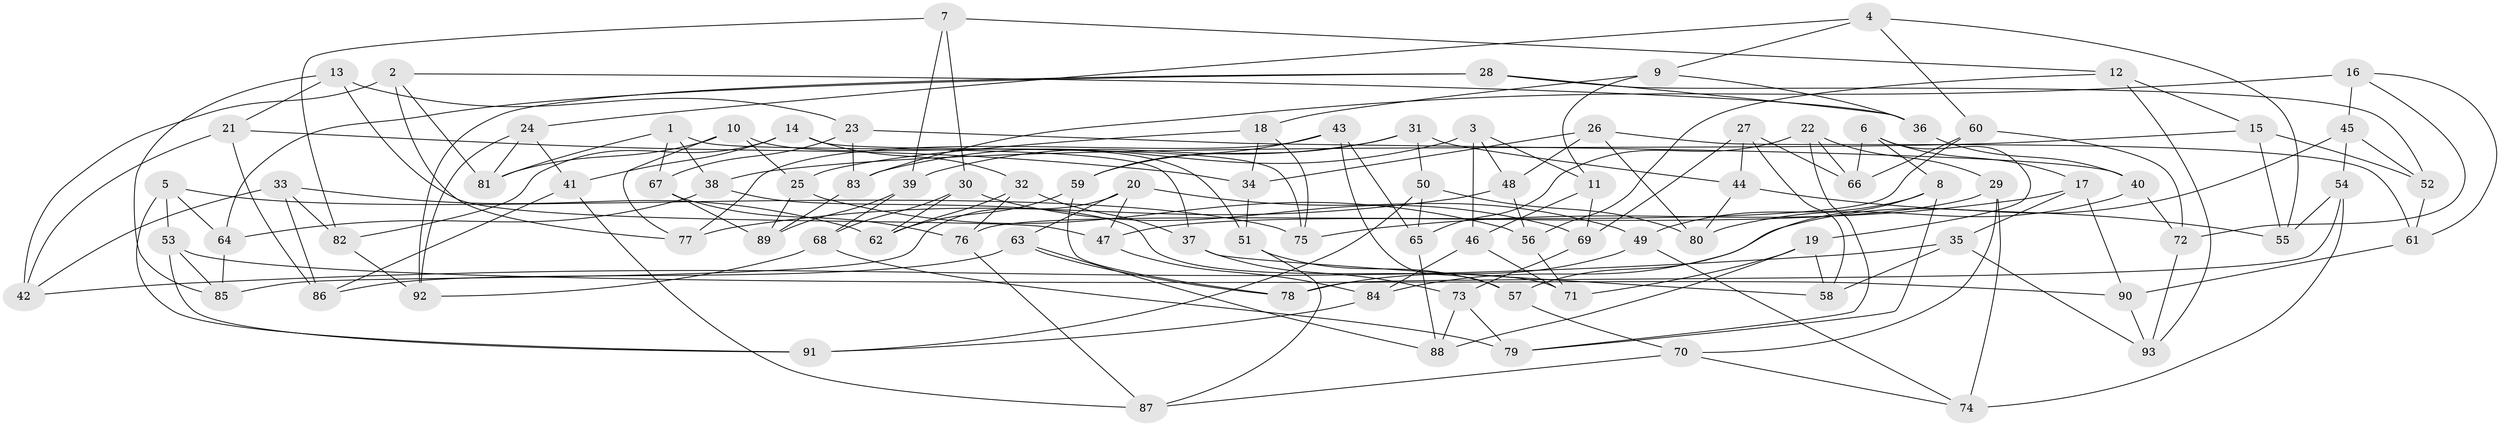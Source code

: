// coarse degree distribution, {10: 0.08108108108108109, 6: 0.10810810810810811, 9: 0.08108108108108109, 11: 0.08108108108108109, 4: 0.32432432432432434, 5: 0.1891891891891892, 12: 0.02702702702702703, 8: 0.08108108108108109, 3: 0.02702702702702703}
// Generated by graph-tools (version 1.1) at 2025/20/03/04/25 18:20:42]
// undirected, 93 vertices, 186 edges
graph export_dot {
graph [start="1"]
  node [color=gray90,style=filled];
  1;
  2;
  3;
  4;
  5;
  6;
  7;
  8;
  9;
  10;
  11;
  12;
  13;
  14;
  15;
  16;
  17;
  18;
  19;
  20;
  21;
  22;
  23;
  24;
  25;
  26;
  27;
  28;
  29;
  30;
  31;
  32;
  33;
  34;
  35;
  36;
  37;
  38;
  39;
  40;
  41;
  42;
  43;
  44;
  45;
  46;
  47;
  48;
  49;
  50;
  51;
  52;
  53;
  54;
  55;
  56;
  57;
  58;
  59;
  60;
  61;
  62;
  63;
  64;
  65;
  66;
  67;
  68;
  69;
  70;
  71;
  72;
  73;
  74;
  75;
  76;
  77;
  78;
  79;
  80;
  81;
  82;
  83;
  84;
  85;
  86;
  87;
  88;
  89;
  90;
  91;
  92;
  93;
  1 -- 37;
  1 -- 81;
  1 -- 67;
  1 -- 38;
  2 -- 77;
  2 -- 36;
  2 -- 81;
  2 -- 42;
  3 -- 48;
  3 -- 83;
  3 -- 11;
  3 -- 46;
  4 -- 55;
  4 -- 60;
  4 -- 24;
  4 -- 9;
  5 -- 91;
  5 -- 64;
  5 -- 75;
  5 -- 53;
  6 -- 66;
  6 -- 8;
  6 -- 17;
  6 -- 19;
  7 -- 30;
  7 -- 12;
  7 -- 39;
  7 -- 82;
  8 -- 57;
  8 -- 79;
  8 -- 49;
  9 -- 11;
  9 -- 18;
  9 -- 36;
  10 -- 81;
  10 -- 51;
  10 -- 77;
  10 -- 25;
  11 -- 69;
  11 -- 46;
  12 -- 56;
  12 -- 93;
  12 -- 15;
  13 -- 21;
  13 -- 85;
  13 -- 47;
  13 -- 23;
  14 -- 32;
  14 -- 75;
  14 -- 41;
  14 -- 82;
  15 -- 55;
  15 -- 52;
  15 -- 38;
  16 -- 72;
  16 -- 45;
  16 -- 83;
  16 -- 61;
  17 -- 75;
  17 -- 90;
  17 -- 35;
  18 -- 34;
  18 -- 25;
  18 -- 75;
  19 -- 71;
  19 -- 88;
  19 -- 58;
  20 -- 63;
  20 -- 49;
  20 -- 85;
  20 -- 47;
  21 -- 86;
  21 -- 42;
  21 -- 34;
  22 -- 79;
  22 -- 65;
  22 -- 66;
  22 -- 29;
  23 -- 40;
  23 -- 67;
  23 -- 83;
  24 -- 41;
  24 -- 81;
  24 -- 92;
  25 -- 89;
  25 -- 56;
  26 -- 80;
  26 -- 61;
  26 -- 34;
  26 -- 48;
  27 -- 66;
  27 -- 44;
  27 -- 58;
  27 -- 69;
  28 -- 64;
  28 -- 92;
  28 -- 52;
  28 -- 36;
  29 -- 70;
  29 -- 47;
  29 -- 74;
  30 -- 69;
  30 -- 68;
  30 -- 62;
  31 -- 39;
  31 -- 50;
  31 -- 59;
  31 -- 44;
  32 -- 76;
  32 -- 37;
  32 -- 62;
  33 -- 82;
  33 -- 86;
  33 -- 62;
  33 -- 42;
  34 -- 51;
  35 -- 93;
  35 -- 42;
  35 -- 58;
  36 -- 40;
  37 -- 73;
  37 -- 58;
  38 -- 64;
  38 -- 71;
  39 -- 68;
  39 -- 89;
  40 -- 72;
  40 -- 80;
  41 -- 86;
  41 -- 87;
  43 -- 65;
  43 -- 59;
  43 -- 57;
  43 -- 77;
  44 -- 55;
  44 -- 80;
  45 -- 84;
  45 -- 54;
  45 -- 52;
  46 -- 71;
  46 -- 84;
  47 -- 84;
  48 -- 56;
  48 -- 77;
  49 -- 78;
  49 -- 74;
  50 -- 91;
  50 -- 80;
  50 -- 65;
  51 -- 87;
  51 -- 57;
  52 -- 61;
  53 -- 91;
  53 -- 85;
  53 -- 90;
  54 -- 74;
  54 -- 78;
  54 -- 55;
  56 -- 71;
  57 -- 70;
  59 -- 78;
  59 -- 62;
  60 -- 76;
  60 -- 66;
  60 -- 72;
  61 -- 90;
  63 -- 86;
  63 -- 88;
  63 -- 78;
  64 -- 85;
  65 -- 88;
  67 -- 89;
  67 -- 76;
  68 -- 92;
  68 -- 79;
  69 -- 73;
  70 -- 74;
  70 -- 87;
  72 -- 93;
  73 -- 79;
  73 -- 88;
  76 -- 87;
  82 -- 92;
  83 -- 89;
  84 -- 91;
  90 -- 93;
}
